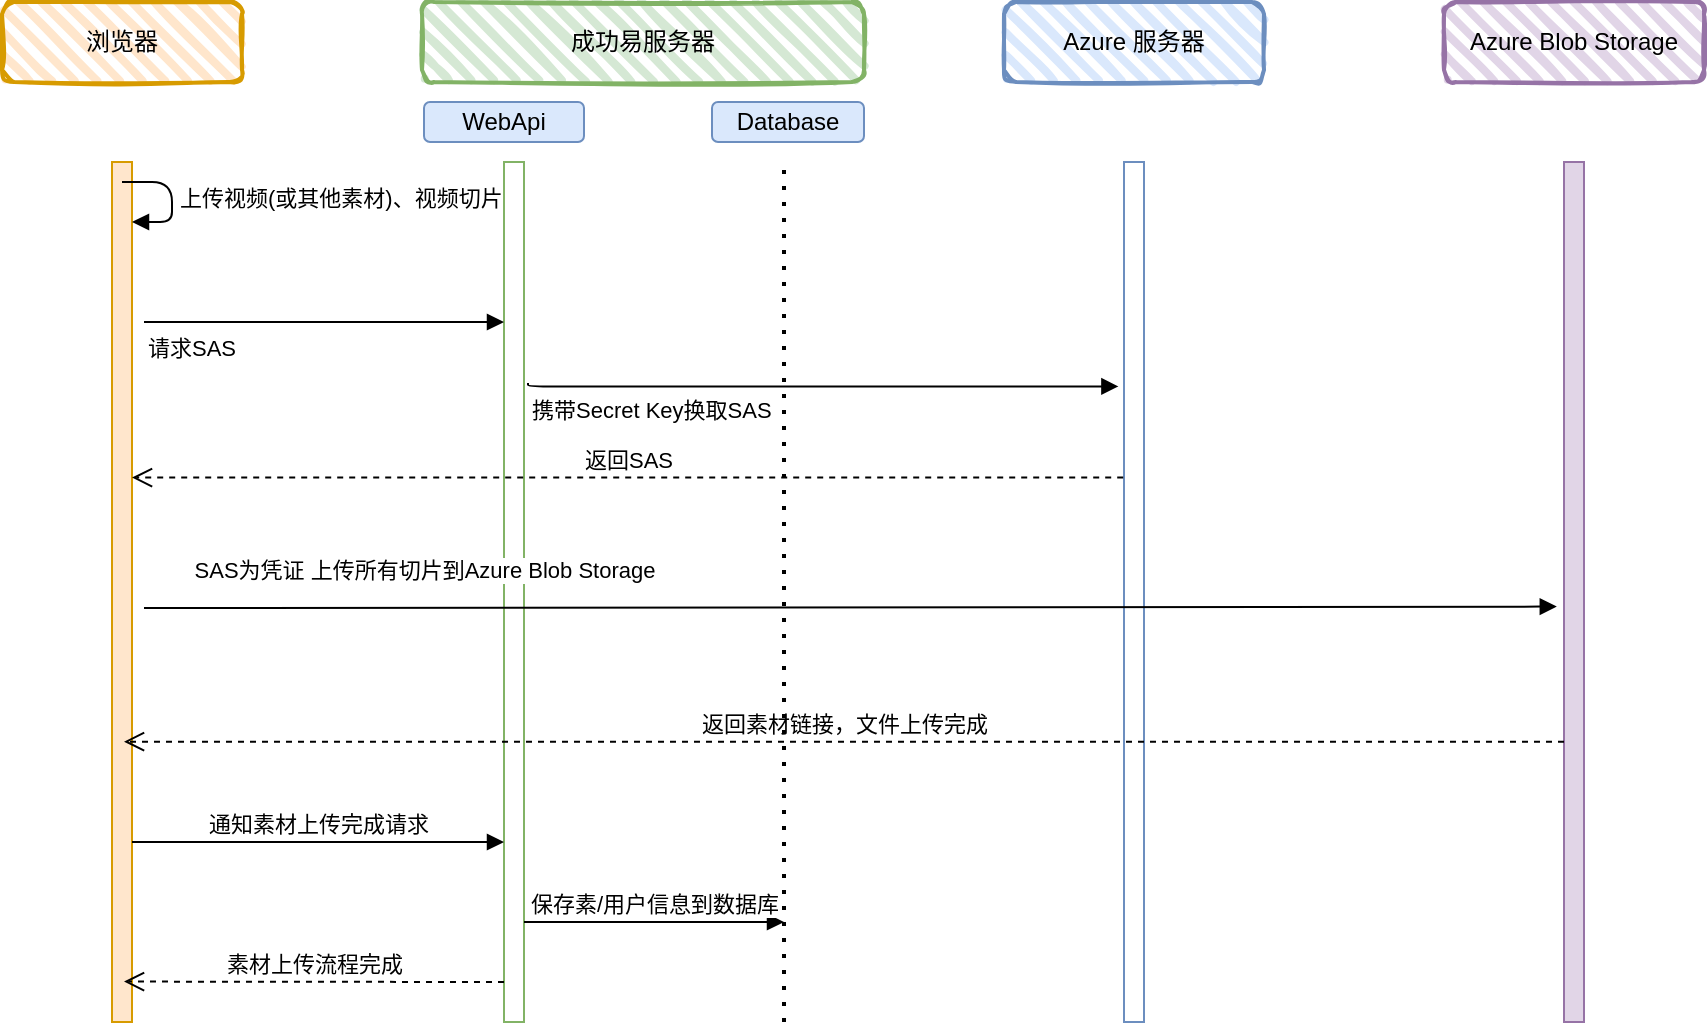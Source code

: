 <mxfile version="17.5.0" type="github">
  <diagram id="f6F34YcNHmwSaY5xJGLs" name="第 1 页">
    <mxGraphModel dx="1038" dy="539" grid="1" gridSize="10" guides="1" tooltips="1" connect="1" arrows="1" fold="1" page="1" pageScale="1" pageWidth="827" pageHeight="1169" background="none" math="0" shadow="0">
      <root>
        <mxCell id="0" />
        <mxCell id="1" parent="0" />
        <mxCell id="9rSzG49wwmpTXOKcnyaY-1" value="浏览器" style="rounded=1;whiteSpace=wrap;html=1;strokeWidth=2;fillWeight=4;hachureGap=8;hachureAngle=45;fillColor=#ffe6cc;strokeColor=#d79b00;sketch=1;" parent="1" vertex="1">
          <mxGeometry x="79" y="70" width="120" height="40" as="geometry" />
        </mxCell>
        <mxCell id="9rSzG49wwmpTXOKcnyaY-2" value="成功易服务器" style="rounded=1;whiteSpace=wrap;html=1;strokeWidth=2;fillWeight=4;hachureGap=8;hachureAngle=45;fillColor=#d5e8d4;strokeColor=#82b366;sketch=1;" parent="1" vertex="1">
          <mxGeometry x="289" y="70" width="221" height="40" as="geometry" />
        </mxCell>
        <mxCell id="9rSzG49wwmpTXOKcnyaY-3" value="Azure 服务器" style="rounded=1;whiteSpace=wrap;html=1;strokeWidth=2;fillWeight=4;hachureGap=8;hachureAngle=45;fillColor=#dae8fc;strokeColor=#6c8ebf;sketch=1;" parent="1" vertex="1">
          <mxGeometry x="580" y="70" width="130" height="40" as="geometry" />
        </mxCell>
        <mxCell id="9rSzG49wwmpTXOKcnyaY-4" value="Azure Blob Storage" style="rounded=1;whiteSpace=wrap;html=1;strokeWidth=2;fillWeight=4;hachureGap=8;hachureAngle=45;fillColor=#e1d5e7;strokeColor=#9673a6;sketch=1;shadow=0;glass=0;gradientColor=none;" parent="1" vertex="1">
          <mxGeometry x="800" y="70" width="130" height="40" as="geometry" />
        </mxCell>
        <mxCell id="9rSzG49wwmpTXOKcnyaY-5" value="" style="html=1;points=[];perimeter=orthogonalPerimeter;fillColor=#ffe6cc;strokeColor=#d79b00;rounded=0;" parent="1" vertex="1">
          <mxGeometry x="134" y="150" width="10" height="430" as="geometry" />
        </mxCell>
        <mxCell id="9rSzG49wwmpTXOKcnyaY-6" value="" style="html=1;points=[];perimeter=orthogonalPerimeter;fillColor=#e1d5e7;strokeColor=#9673a6;rounded=0;" parent="1" vertex="1">
          <mxGeometry x="860" y="150" width="10" height="430" as="geometry" />
        </mxCell>
        <mxCell id="9rSzG49wwmpTXOKcnyaY-7" value="" style="html=1;points=[];perimeter=orthogonalPerimeter;fillColor=none;strokeColor=#6c8ebf;rounded=0;" parent="1" vertex="1">
          <mxGeometry x="640" y="150" width="10" height="430" as="geometry" />
        </mxCell>
        <mxCell id="9rSzG49wwmpTXOKcnyaY-8" value="" style="html=1;points=[];perimeter=orthogonalPerimeter;fillColor=none;strokeColor=#82b366;rounded=0;" parent="1" vertex="1">
          <mxGeometry x="330" y="150" width="10" height="430" as="geometry" />
        </mxCell>
        <mxCell id="9rSzG49wwmpTXOKcnyaY-9" value="请求SAS" style="endArrow=block;endFill=1;html=1;edgeStyle=orthogonalEdgeStyle;align=left;verticalAlign=top;rounded=1;" parent="1" edge="1">
          <mxGeometry x="-1" relative="1" as="geometry">
            <mxPoint x="150" y="230" as="sourcePoint" />
            <mxPoint x="330" y="230" as="targetPoint" />
          </mxGeometry>
        </mxCell>
        <mxCell id="9rSzG49wwmpTXOKcnyaY-21" value="上传视频(或其他素材)、视频切片" style="edgeStyle=orthogonalEdgeStyle;html=1;align=left;spacingLeft=2;endArrow=block;rounded=1;entryX=1;entryY=0;" parent="1" edge="1">
          <mxGeometry relative="1" as="geometry">
            <mxPoint x="139" y="160" as="sourcePoint" />
            <Array as="points">
              <mxPoint x="164" y="160" />
            </Array>
            <mxPoint x="144" y="180" as="targetPoint" />
          </mxGeometry>
        </mxCell>
        <mxCell id="9rSzG49wwmpTXOKcnyaY-27" value="携带Secret Key换取SAS" style="endArrow=block;endFill=1;html=1;edgeStyle=orthogonalEdgeStyle;align=left;verticalAlign=top;rounded=1;exitX=1.2;exitY=0.257;exitDx=0;exitDy=0;exitPerimeter=0;entryX=-0.28;entryY=0.261;entryDx=0;entryDy=0;entryPerimeter=0;" parent="1" edge="1" target="9rSzG49wwmpTXOKcnyaY-7" source="9rSzG49wwmpTXOKcnyaY-8">
          <mxGeometry x="-1" relative="1" as="geometry">
            <mxPoint x="365" y="260" as="sourcePoint" />
            <mxPoint x="620" y="260" as="targetPoint" />
            <Array as="points">
              <mxPoint x="342" y="262" />
            </Array>
          </mxGeometry>
        </mxCell>
        <mxCell id="9rSzG49wwmpTXOKcnyaY-29" value="返回SAS" style="html=1;verticalAlign=bottom;endArrow=open;dashed=1;endSize=8;rounded=1;exitX=-0.04;exitY=0.367;exitDx=0;exitDy=0;exitPerimeter=0;" parent="1" edge="1" target="9rSzG49wwmpTXOKcnyaY-5" source="9rSzG49wwmpTXOKcnyaY-7">
          <mxGeometry relative="1" as="geometry">
            <mxPoint x="620" y="310" as="sourcePoint" />
            <mxPoint x="169" y="310" as="targetPoint" />
          </mxGeometry>
        </mxCell>
        <mxCell id="9rSzG49wwmpTXOKcnyaY-36" value="返回素材链接，文件上传完成" style="html=1;verticalAlign=bottom;endArrow=open;dashed=1;endSize=8;rounded=1;exitX=0;exitY=0.674;exitDx=0;exitDy=0;exitPerimeter=0;entryX=0.6;entryY=0.674;entryDx=0;entryDy=0;entryPerimeter=0;" parent="1" edge="1" target="9rSzG49wwmpTXOKcnyaY-5" source="9rSzG49wwmpTXOKcnyaY-6">
          <mxGeometry relative="1" as="geometry">
            <mxPoint x="776" y="440" as="sourcePoint" />
            <mxPoint x="160" y="440" as="targetPoint" />
          </mxGeometry>
        </mxCell>
        <mxCell id="9rSzG49wwmpTXOKcnyaY-37" value="通知素材上传完成请求" style="html=1;verticalAlign=bottom;endArrow=block;rounded=1;" parent="1" edge="1" source="9rSzG49wwmpTXOKcnyaY-5">
          <mxGeometry width="80" relative="1" as="geometry">
            <mxPoint x="169" y="490" as="sourcePoint" />
            <mxPoint x="330" y="490" as="targetPoint" />
          </mxGeometry>
        </mxCell>
        <mxCell id="MGUZ45InFyTvJ3E2pmmG-2" value="WebApi" style="rounded=1;whiteSpace=wrap;html=1;fillColor=#dae8fc;strokeColor=#6c8ebf;" vertex="1" parent="1">
          <mxGeometry x="290" y="120" width="80" height="20" as="geometry" />
        </mxCell>
        <mxCell id="MGUZ45InFyTvJ3E2pmmG-3" value="Database" style="rounded=1;whiteSpace=wrap;html=1;fillColor=#dae8fc;strokeColor=#6c8ebf;" vertex="1" parent="1">
          <mxGeometry x="434" y="120" width="76" height="20" as="geometry" />
        </mxCell>
        <mxCell id="MGUZ45InFyTvJ3E2pmmG-4" value="" style="endArrow=none;dashed=1;html=1;dashPattern=1 3;strokeWidth=2;rounded=0;" edge="1" parent="1">
          <mxGeometry width="50" height="50" relative="1" as="geometry">
            <mxPoint x="470" y="580" as="sourcePoint" />
            <mxPoint x="470" y="150" as="targetPoint" />
          </mxGeometry>
        </mxCell>
        <mxCell id="MGUZ45InFyTvJ3E2pmmG-5" value="保存素/用户信息到数据库" style="html=1;verticalAlign=bottom;endArrow=block;rounded=0;" edge="1" parent="1">
          <mxGeometry width="80" relative="1" as="geometry">
            <mxPoint x="340" y="530" as="sourcePoint" />
            <mxPoint x="470" y="530" as="targetPoint" />
          </mxGeometry>
        </mxCell>
        <mxCell id="MGUZ45InFyTvJ3E2pmmG-6" value="&lt;span style=&quot;text-align: left&quot;&gt;SAS为凭证 上传所有切片到Azure Blob Storage&lt;/span&gt;" style="html=1;verticalAlign=bottom;endArrow=block;rounded=0;entryX=-0.36;entryY=0.51;entryDx=0;entryDy=0;entryPerimeter=0;" edge="1" parent="1">
          <mxGeometry x="-0.604" y="10" width="80" relative="1" as="geometry">
            <mxPoint x="150" y="373" as="sourcePoint" />
            <mxPoint x="856.4" y="372.3" as="targetPoint" />
            <mxPoint as="offset" />
          </mxGeometry>
        </mxCell>
        <mxCell id="MGUZ45InFyTvJ3E2pmmG-7" value="素材上传流程完成" style="html=1;verticalAlign=bottom;endArrow=open;dashed=1;endSize=8;rounded=0;entryX=0.6;entryY=0.953;entryDx=0;entryDy=0;entryPerimeter=0;" edge="1" parent="1" target="9rSzG49wwmpTXOKcnyaY-5">
          <mxGeometry relative="1" as="geometry">
            <mxPoint x="330" y="560" as="sourcePoint" />
            <mxPoint x="150" y="560" as="targetPoint" />
          </mxGeometry>
        </mxCell>
      </root>
    </mxGraphModel>
  </diagram>
</mxfile>
